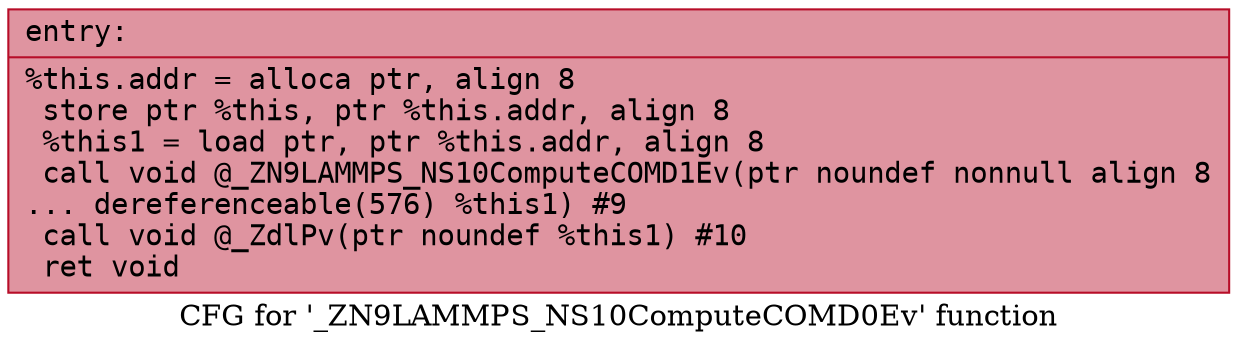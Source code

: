 digraph "CFG for '_ZN9LAMMPS_NS10ComputeCOMD0Ev' function" {
	label="CFG for '_ZN9LAMMPS_NS10ComputeCOMD0Ev' function";

	Node0x55ae7f4ff5a0 [shape=record,color="#b70d28ff", style=filled, fillcolor="#b70d2870" fontname="Courier",label="{entry:\l|  %this.addr = alloca ptr, align 8\l  store ptr %this, ptr %this.addr, align 8\l  %this1 = load ptr, ptr %this.addr, align 8\l  call void @_ZN9LAMMPS_NS10ComputeCOMD1Ev(ptr noundef nonnull align 8\l... dereferenceable(576) %this1) #9\l  call void @_ZdlPv(ptr noundef %this1) #10\l  ret void\l}"];
}

